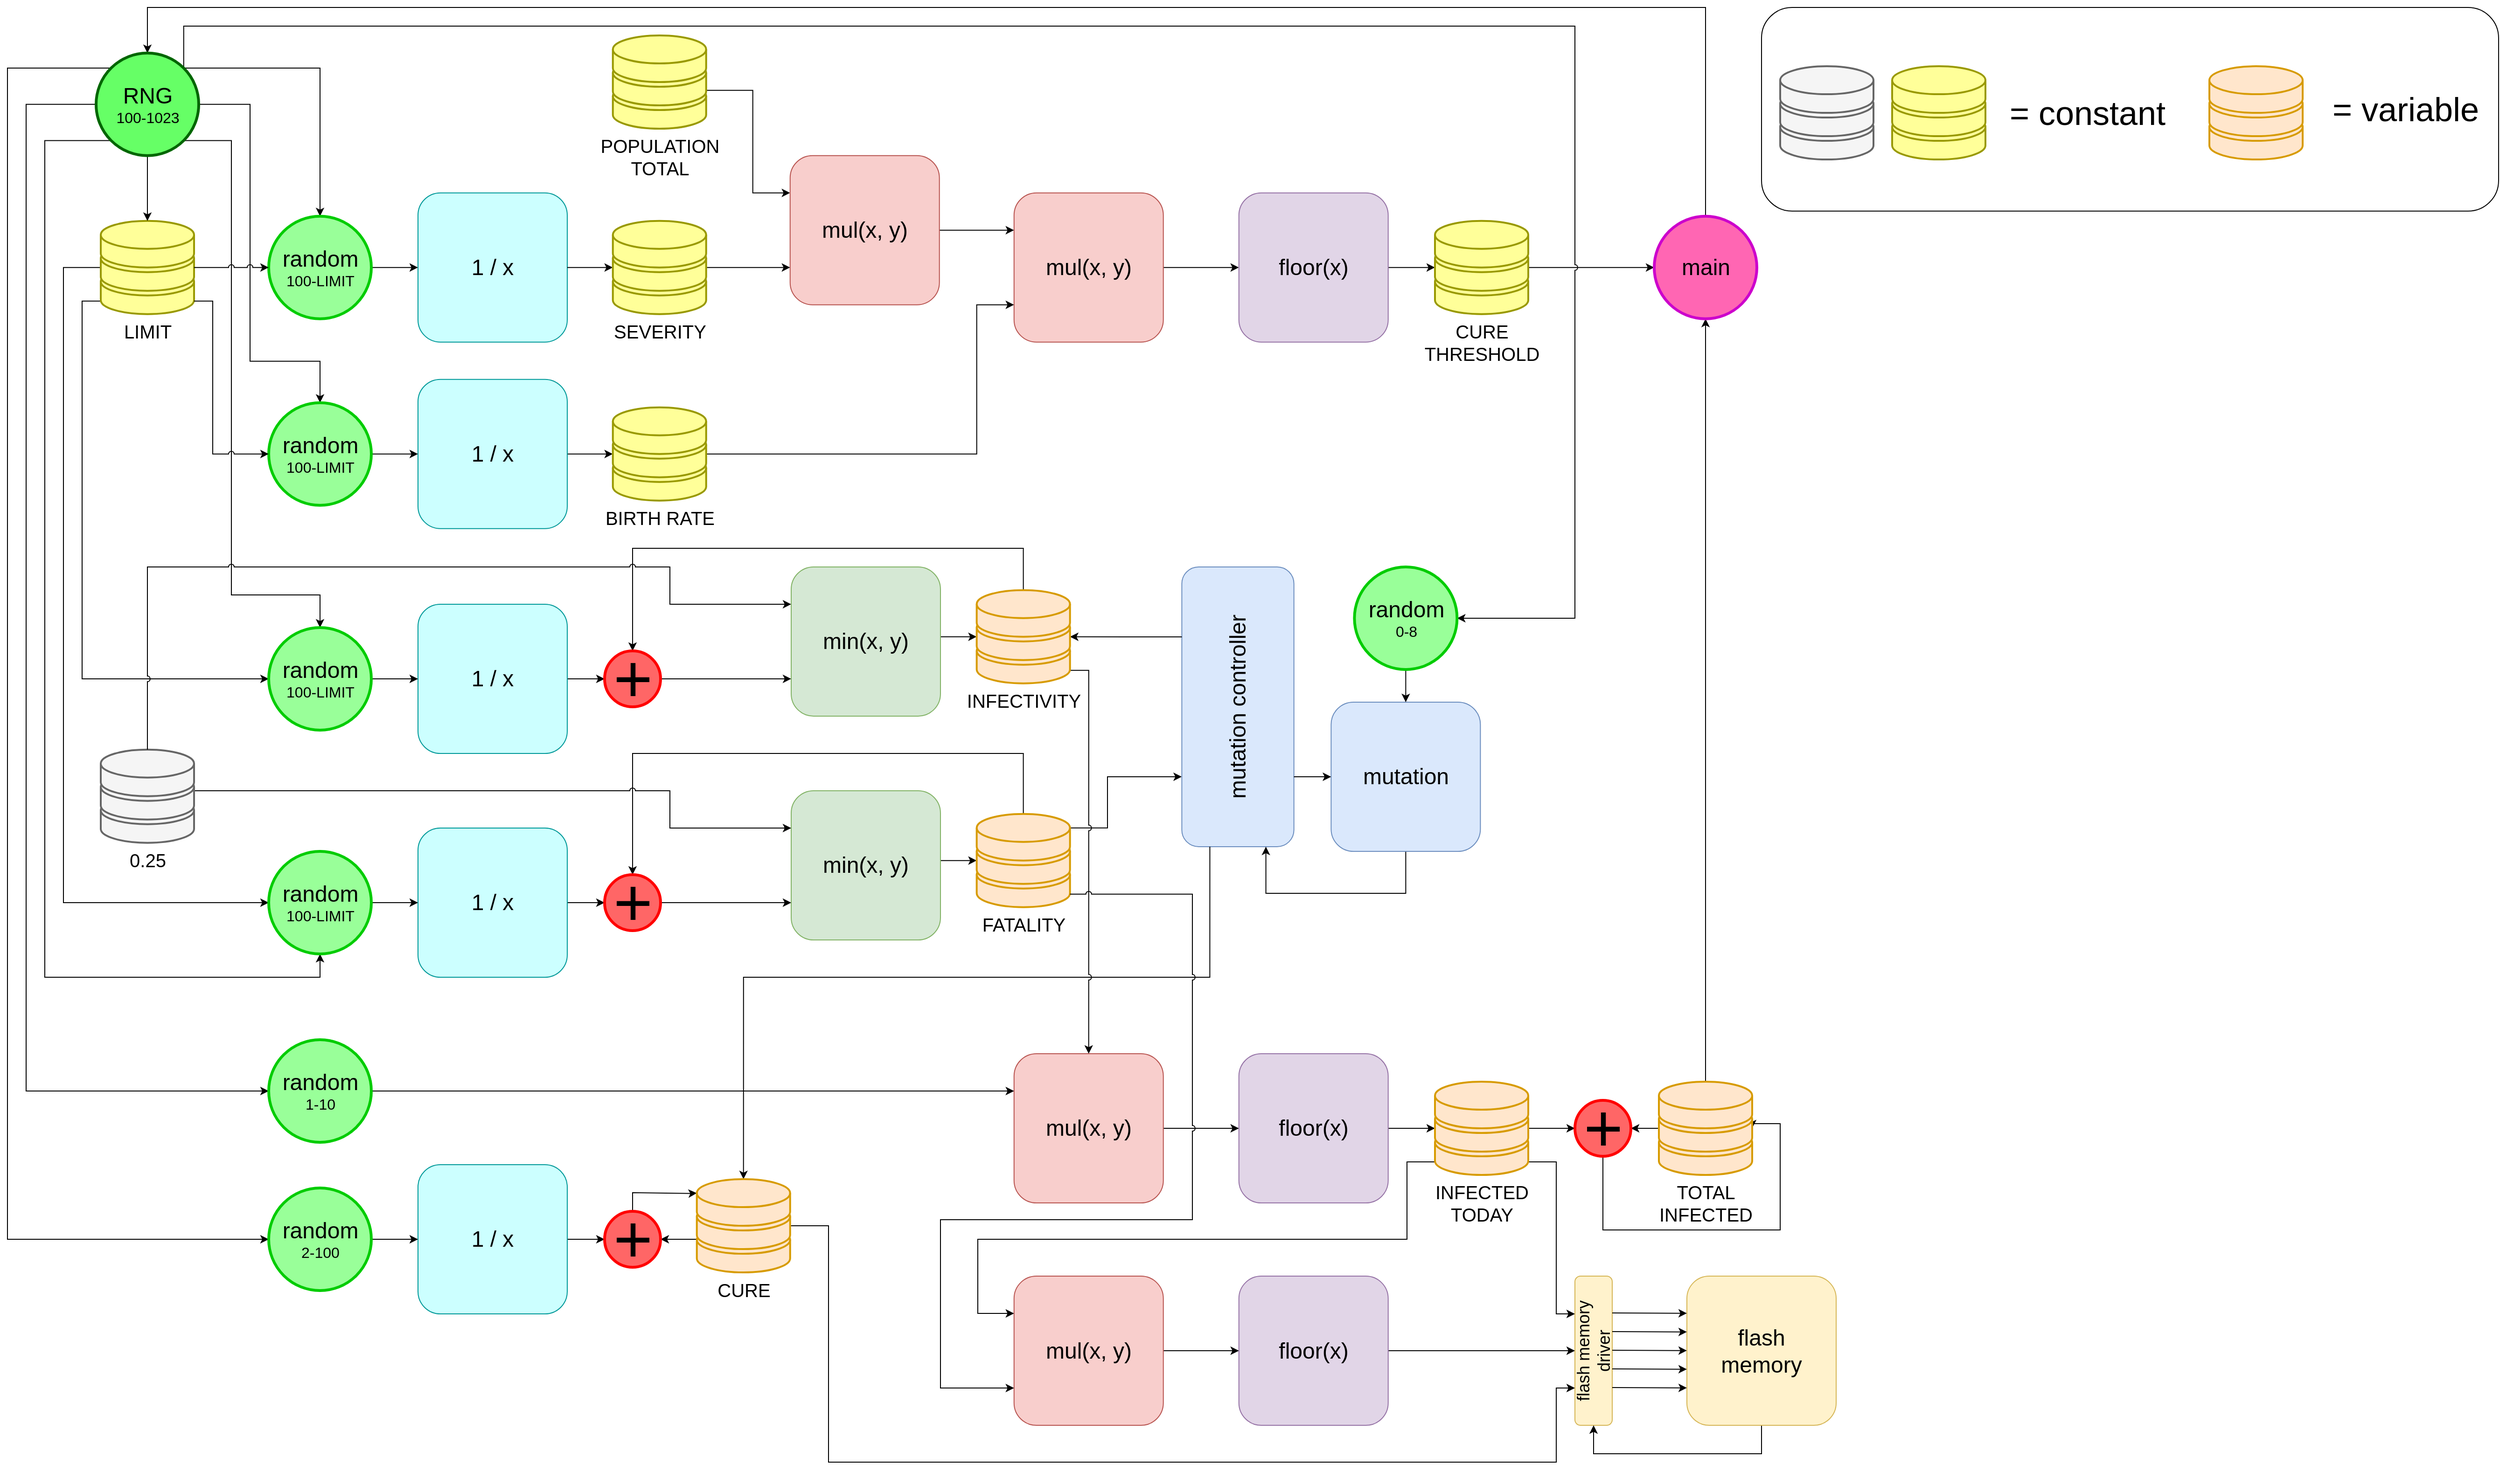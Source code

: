 <mxfile version="12.6.5" type="device"><diagram name="Page-1" id="e56a1550-8fbb-45ad-956c-1786394a9013"><mxGraphModel dx="4063" dy="2700" grid="1" gridSize="10" guides="1" tooltips="1" connect="1" arrows="1" fold="1" page="1" pageScale="1" pageWidth="1100" pageHeight="850" background="#ffffff" math="0" shadow="0"><root><mxCell id="0"/><mxCell id="1" parent="0"/><mxCell id="3B4osz8SdGGkY7nTmHvU-7" value="" style="rounded=1;whiteSpace=wrap;html=1;" parent="1" vertex="1"><mxGeometry x="1920" y="40.0" width="790" height="218.36" as="geometry"/></mxCell><mxCell id="XnqQiqlEkoQonZ91fanc-149" style="edgeStyle=orthogonalEdgeStyle;rounded=0;jumpStyle=arc;orthogonalLoop=1;jettySize=auto;html=1;exitX=1;exitY=0.15;exitDx=0;exitDy=0;entryX=0;entryY=0.75;entryDx=0;entryDy=0;exitPerimeter=0;" parent="1" source="Aix3yjKiYtMsXv9S9Mhn-30" target="XnqQiqlEkoQonZ91fanc-95" edge="1"><mxGeometry relative="1" as="geometry"><mxPoint x="1188.83" y="954.96" as="sourcePoint"/><Array as="points"><mxPoint x="1219" y="920"/><mxPoint x="1219" y="865"/></Array></mxGeometry></mxCell><mxCell id="XnqQiqlEkoQonZ91fanc-129" value="&lt;font style=&quot;font-size: 18px&quot;&gt;flash memory driver&lt;/font&gt;" style="rounded=1;whiteSpace=wrap;html=1;strokeColor=#d6b656;horizontal=0;fillColor=#fff2cc;" parent="1" vertex="1"><mxGeometry x="1720" y="1400.53" width="40" height="160" as="geometry"/></mxCell><mxCell id="XnqQiqlEkoQonZ91fanc-95" value="&lt;font style=&quot;font-size: 24px&quot;&gt;mutation controller&lt;/font&gt;" style="rounded=1;whiteSpace=wrap;html=1;strokeColor=#6c8ebf;horizontal=0;fillColor=#dae8fc;" parent="1" vertex="1"><mxGeometry x="1298.69" y="639.96" width="120.14" height="300" as="geometry"/></mxCell><mxCell id="Rb0bzob2_ngG_hteBXKm-30" style="edgeStyle=orthogonalEdgeStyle;rounded=0;orthogonalLoop=1;jettySize=auto;html=1;exitX=1;exitY=0.5;exitDx=0;exitDy=0;entryX=0;entryY=0.5;entryDx=0;entryDy=0;" parent="1" source="N9gOWPG3bcZSmTcx3eN3-1" target="XnqQiqlEkoQonZ91fanc-129" edge="1"><mxGeometry relative="1" as="geometry"><mxPoint x="1995" y="1476.53" as="targetPoint"/></mxGeometry></mxCell><mxCell id="N9gOWPG3bcZSmTcx3eN3-1" value="&lt;font style=&quot;font-size: 24px&quot;&gt;floor(x)&lt;/font&gt;" style="rounded=1;whiteSpace=wrap;html=1;fillColor=#e1d5e7;strokeColor=#9673a6;" parent="1" vertex="1"><mxGeometry x="1359.86" y="1400.53" width="160" height="160" as="geometry"/></mxCell><mxCell id="N9gOWPG3bcZSmTcx3eN3-3" value="&lt;font style=&quot;font-size: 24px&quot;&gt;1 / x&lt;/font&gt;" style="rounded=1;whiteSpace=wrap;html=1;fillColor=#CCFFFF;strokeColor=#009999;" parent="1" vertex="1"><mxGeometry x="480" y="238.86" width="160" height="160" as="geometry"/></mxCell><mxCell id="XnqQiqlEkoQonZ91fanc-93" style="edgeStyle=orthogonalEdgeStyle;rounded=0;jumpStyle=none;orthogonalLoop=1;jettySize=auto;html=1;exitX=1;exitY=0.5;exitDx=0;exitDy=0;entryX=0;entryY=0.5;entryDx=0;entryDy=0;entryPerimeter=0;" parent="1" source="N9gOWPG3bcZSmTcx3eN3-4" target="Aix3yjKiYtMsXv9S9Mhn-29" edge="1"><mxGeometry relative="1" as="geometry"><mxPoint x="1108.83" y="714.86" as="targetPoint"/><Array as="points"><mxPoint x="1039.83" y="715"/></Array></mxGeometry></mxCell><mxCell id="N9gOWPG3bcZSmTcx3eN3-4" value="&lt;font style=&quot;font-size: 24px&quot;&gt;min(x, y)&lt;/font&gt;" style="rounded=1;whiteSpace=wrap;html=1;fillColor=#d5e8d4;strokeColor=#82b366;" parent="1" vertex="1"><mxGeometry x="880.0" y="639.96" width="160" height="160" as="geometry"/></mxCell><mxCell id="Rb0bzob2_ngG_hteBXKm-36" style="edgeStyle=orthogonalEdgeStyle;rounded=0;orthogonalLoop=1;jettySize=auto;html=1;exitX=1;exitY=0.5;exitDx=0;exitDy=0;entryX=0;entryY=0.5;entryDx=0;entryDy=0;" parent="1" source="N9gOWPG3bcZSmTcx3eN3-5" target="XnqQiqlEkoQonZ91fanc-35" edge="1"><mxGeometry relative="1" as="geometry"><mxPoint x="1518.86" y="308.86" as="targetPoint"/></mxGeometry></mxCell><mxCell id="N9gOWPG3bcZSmTcx3eN3-5" value="&lt;font style=&quot;font-size: 24px&quot;&gt;mul(x, y)&lt;/font&gt;" style="rounded=1;whiteSpace=wrap;html=1;fillColor=#f8cecc;strokeColor=#b85450;" parent="1" vertex="1"><mxGeometry x="1118.86" y="238.86" width="160" height="160" as="geometry"/></mxCell><mxCell id="Rb0bzob2_ngG_hteBXKm-56" style="edgeStyle=orthogonalEdgeStyle;rounded=0;orthogonalLoop=1;jettySize=auto;html=1;exitX=0;exitY=0.25;exitDx=0;exitDy=0;entryX=1;entryY=0.5;entryDx=0;entryDy=0;entryPerimeter=0;" parent="1" source="XnqQiqlEkoQonZ91fanc-95" target="Aix3yjKiYtMsXv9S9Mhn-29" edge="1"><mxGeometry relative="1" as="geometry"><mxPoint x="1188.83" y="690.86" as="targetPoint"/></mxGeometry></mxCell><mxCell id="XnqQiqlEkoQonZ91fanc-90" style="edgeStyle=orthogonalEdgeStyle;rounded=0;jumpStyle=none;orthogonalLoop=1;jettySize=auto;html=1;exitX=0.25;exitY=1;exitDx=0;exitDy=0;entryX=0.5;entryY=0;entryDx=0;entryDy=0;entryPerimeter=0;" parent="1" source="XnqQiqlEkoQonZ91fanc-95" target="Aix3yjKiYtMsXv9S9Mhn-44" edge="1"><mxGeometry relative="1" as="geometry"><Array as="points"><mxPoint x="1329" y="1080"/><mxPoint x="829" y="1080"/></Array><mxPoint x="1773" y="1585.53" as="targetPoint"/></mxGeometry></mxCell><mxCell id="XnqQiqlEkoQonZ91fanc-148" style="edgeStyle=orthogonalEdgeStyle;rounded=0;jumpStyle=arc;orthogonalLoop=1;jettySize=auto;html=1;exitX=0.5;exitY=1;exitDx=0;exitDy=0;entryX=0.75;entryY=1;entryDx=0;entryDy=0;" parent="1" source="N9gOWPG3bcZSmTcx3eN3-6" target="XnqQiqlEkoQonZ91fanc-95" edge="1"><mxGeometry relative="1" as="geometry"><Array as="points"><mxPoint x="1539" y="990"/><mxPoint x="1389" y="990"/></Array></mxGeometry></mxCell><mxCell id="N9gOWPG3bcZSmTcx3eN3-6" value="&lt;font style=&quot;font-size: 24px&quot;&gt;mutation&lt;/font&gt;" style="rounded=1;whiteSpace=wrap;html=1;fillColor=#dae8fc;strokeColor=#6c8ebf;" parent="1" vertex="1"><mxGeometry x="1458.69" y="785.0" width="160" height="160" as="geometry"/></mxCell><mxCell id="Rb0bzob2_ngG_hteBXKm-71" style="edgeStyle=orthogonalEdgeStyle;rounded=0;orthogonalLoop=1;jettySize=auto;html=1;exitX=0.5;exitY=1;exitDx=0;exitDy=0;entryX=0.5;entryY=1;entryDx=0;entryDy=0;" parent="1" source="N9gOWPG3bcZSmTcx3eN3-7" target="XnqQiqlEkoQonZ91fanc-129" edge="1"><mxGeometry relative="1" as="geometry"><mxPoint x="2280" y="1476.53" as="targetPoint"/><Array as="points"><mxPoint x="1920" y="1591"/><mxPoint x="1740" y="1591"/></Array></mxGeometry></mxCell><mxCell id="N9gOWPG3bcZSmTcx3eN3-7" value="&lt;font&gt;&lt;font style=&quot;font-size: 24px&quot;&gt;flash&lt;br&gt;memory&lt;/font&gt;&lt;br&gt;&lt;/font&gt;" style="rounded=1;whiteSpace=wrap;html=1;fillColor=#fff2cc;strokeColor=#d6b656;" parent="1" vertex="1"><mxGeometry x="1840" y="1400.53" width="160" height="160" as="geometry"/></mxCell><mxCell id="Rb0bzob2_ngG_hteBXKm-58" value="" style="endArrow=classic;html=1;" parent="1" edge="1"><mxGeometry width="50" height="50" relative="1" as="geometry"><mxPoint x="1760" y="1440.03" as="sourcePoint"/><mxPoint x="1840" y="1440.36" as="targetPoint"/></mxGeometry></mxCell><mxCell id="Rb0bzob2_ngG_hteBXKm-60" value="" style="endArrow=classic;html=1;" parent="1" edge="1"><mxGeometry width="50" height="50" relative="1" as="geometry"><mxPoint x="1760" y="1460.03" as="sourcePoint"/><mxPoint x="1840" y="1460.36" as="targetPoint"/></mxGeometry></mxCell><mxCell id="Rb0bzob2_ngG_hteBXKm-62" value="" style="endArrow=classic;html=1;" parent="1" edge="1"><mxGeometry width="50" height="50" relative="1" as="geometry"><mxPoint x="1760" y="1480.03" as="sourcePoint"/><mxPoint x="1840" y="1480.36" as="targetPoint"/></mxGeometry></mxCell><mxCell id="Rb0bzob2_ngG_hteBXKm-64" value="" style="endArrow=classic;html=1;" parent="1" edge="1"><mxGeometry width="50" height="50" relative="1" as="geometry"><mxPoint x="1760" y="1500.03" as="sourcePoint"/><mxPoint x="1840" y="1500.36" as="targetPoint"/></mxGeometry></mxCell><mxCell id="Rb0bzob2_ngG_hteBXKm-66" value="" style="endArrow=classic;html=1;" parent="1" edge="1"><mxGeometry width="50" height="50" relative="1" as="geometry"><mxPoint x="1760" y="1520.03" as="sourcePoint"/><mxPoint x="1840" y="1520.36" as="targetPoint"/></mxGeometry></mxCell><mxCell id="VFfc0bLq0n9c3t2Q1W8Z-209" style="edgeStyle=orthogonalEdgeStyle;rounded=0;orthogonalLoop=1;jettySize=auto;html=1;exitX=1;exitY=0.5;exitDx=0;exitDy=0;entryX=0;entryY=0.5;entryDx=0;entryDy=0;entryPerimeter=0;" parent="1" source="VFfc0bLq0n9c3t2Q1W8Z-210" target="Aix3yjKiYtMsXv9S9Mhn-38" edge="1"><mxGeometry relative="1" as="geometry"><mxPoint x="753.86" y="508.86" as="targetPoint"/></mxGeometry></mxCell><mxCell id="VFfc0bLq0n9c3t2Q1W8Z-210" value="&lt;font style=&quot;font-size: 24px&quot;&gt;1 / x&lt;/font&gt;" style="rounded=1;whiteSpace=wrap;html=1;fillColor=#CCFFFF;strokeColor=#009999;" parent="1" vertex="1"><mxGeometry x="480" y="438.86" width="160" height="160" as="geometry"/></mxCell><mxCell id="XnqQiqlEkoQonZ91fanc-61" style="edgeStyle=orthogonalEdgeStyle;rounded=0;jumpStyle=arc;orthogonalLoop=1;jettySize=auto;html=1;exitX=1;exitY=0.5;exitDx=0;exitDy=0;entryX=0;entryY=0.5;entryDx=0;entryDy=0;" parent="1" source="VFfc0bLq0n9c3t2Q1W8Z-215" target="7U4v6PDNknEUs69sQiAt-11" edge="1"><mxGeometry relative="1" as="geometry"/></mxCell><mxCell id="VFfc0bLq0n9c3t2Q1W8Z-215" value="&lt;font style=&quot;font-size: 24px&quot;&gt;1 / x&lt;/font&gt;" style="rounded=1;whiteSpace=wrap;html=1;fillColor=#CCFFFF;strokeColor=#009999;" parent="1" vertex="1"><mxGeometry x="480" y="680.0" width="160" height="160" as="geometry"/></mxCell><mxCell id="VFfc0bLq0n9c3t2Q1W8Z-224" style="edgeStyle=orthogonalEdgeStyle;rounded=0;orthogonalLoop=1;jettySize=auto;html=1;exitX=1;exitY=0.5;exitDx=0;exitDy=0;entryX=0;entryY=0.5;entryDx=0;entryDy=0;" parent="1" source="VFfc0bLq0n9c3t2Q1W8Z-225" target="7U4v6PDNknEUs69sQiAt-15" edge="1"><mxGeometry relative="1" as="geometry"><mxPoint x="670.0" y="1387.53" as="targetPoint"/></mxGeometry></mxCell><mxCell id="VFfc0bLq0n9c3t2Q1W8Z-225" value="&lt;font style=&quot;font-size: 24px&quot;&gt;1 / x&lt;/font&gt;" style="rounded=1;whiteSpace=wrap;html=1;fillColor=#CCFFFF;strokeColor=#009999;" parent="1" vertex="1"><mxGeometry x="480" y="1281" width="160" height="160" as="geometry"/></mxCell><mxCell id="XnqQiqlEkoQonZ91fanc-12" style="edgeStyle=orthogonalEdgeStyle;rounded=0;orthogonalLoop=1;jettySize=auto;html=1;entryX=0;entryY=0.5;entryDx=0;entryDy=0;exitX=1;exitY=0.5;exitDx=0;exitDy=0;" parent="1" source="Aix3yjKiYtMsXv9S9Mhn-25" target="VFfc0bLq0n9c3t2Q1W8Z-210" edge="1"><mxGeometry relative="1" as="geometry"><mxPoint x="408.86" y="508.86" as="targetPoint"/><mxPoint x="333.86" y="508.86" as="sourcePoint"/><Array as="points"/></mxGeometry></mxCell><mxCell id="XnqQiqlEkoQonZ91fanc-32" style="edgeStyle=orthogonalEdgeStyle;rounded=0;orthogonalLoop=1;jettySize=auto;html=1;exitX=1;exitY=0.5;exitDx=0;exitDy=0;entryX=0;entryY=0.25;entryDx=0;entryDy=0;exitPerimeter=0;" parent="1" source="Aix3yjKiYtMsXv9S9Mhn-40" target="XnqQiqlEkoQonZ91fanc-26" edge="1"><mxGeometry relative="1" as="geometry"><Array as="points"><mxPoint x="838.86" y="128.86"/><mxPoint x="838.86" y="238.86"/></Array><mxPoint x="778.86" y="128.86" as="sourcePoint"/></mxGeometry></mxCell><mxCell id="XnqQiqlEkoQonZ91fanc-33" style="edgeStyle=orthogonalEdgeStyle;rounded=0;orthogonalLoop=1;jettySize=auto;html=1;exitX=1;exitY=0.5;exitDx=0;exitDy=0;entryX=0;entryY=0.25;entryDx=0;entryDy=0;" parent="1" source="XnqQiqlEkoQonZ91fanc-26" target="N9gOWPG3bcZSmTcx3eN3-5" edge="1"><mxGeometry relative="1" as="geometry"/></mxCell><mxCell id="XnqQiqlEkoQonZ91fanc-26" value="&lt;font style=&quot;font-size: 24px&quot;&gt;mul(x, y)&lt;/font&gt;" style="rounded=1;whiteSpace=wrap;html=1;fillColor=#f8cecc;strokeColor=#b85450;" parent="1" vertex="1"><mxGeometry x="878.86" y="198.86" width="160" height="160" as="geometry"/></mxCell><mxCell id="XnqQiqlEkoQonZ91fanc-29" value="" style="endArrow=classic;html=1;entryX=0;entryY=0.5;entryDx=0;entryDy=0;exitX=1;exitY=0.5;exitDx=0;exitDy=0;entryPerimeter=0;" parent="1" source="N9gOWPG3bcZSmTcx3eN3-3" target="Aix3yjKiYtMsXv9S9Mhn-36" edge="1"><mxGeometry width="50" height="50" relative="1" as="geometry"><mxPoint x="883.86" y="308.86" as="sourcePoint"/><mxPoint x="1003.86" y="308.86" as="targetPoint"/></mxGeometry></mxCell><mxCell id="XnqQiqlEkoQonZ91fanc-34" style="edgeStyle=orthogonalEdgeStyle;rounded=0;orthogonalLoop=1;jettySize=auto;html=1;exitX=1;exitY=0.5;exitDx=0;exitDy=0;entryX=0;entryY=0.5;entryDx=0;entryDy=0;entryPerimeter=0;" parent="1" source="XnqQiqlEkoQonZ91fanc-35" target="Aix3yjKiYtMsXv9S9Mhn-41" edge="1"><mxGeometry relative="1" as="geometry"><mxPoint x="1618.86" y="308.86" as="targetPoint"/></mxGeometry></mxCell><mxCell id="XnqQiqlEkoQonZ91fanc-35" value="&lt;font style=&quot;font-size: 24px&quot;&gt;floor(x)&lt;/font&gt;" style="rounded=1;whiteSpace=wrap;html=1;fillColor=#e1d5e7;strokeColor=#9673a6;" parent="1" vertex="1"><mxGeometry x="1359.86" y="238.86" width="160" height="160" as="geometry"/></mxCell><mxCell id="XnqQiqlEkoQonZ91fanc-63" style="edgeStyle=orthogonalEdgeStyle;rounded=0;jumpStyle=arc;orthogonalLoop=1;jettySize=auto;html=1;exitX=1;exitY=0.5;exitDx=0;exitDy=0;entryX=0;entryY=0.75;entryDx=0;entryDy=0;" parent="1" source="7U4v6PDNknEUs69sQiAt-11" target="N9gOWPG3bcZSmTcx3eN3-4" edge="1"><mxGeometry relative="1" as="geometry"/></mxCell><mxCell id="XnqQiqlEkoQonZ91fanc-64" style="edgeStyle=orthogonalEdgeStyle;rounded=0;orthogonalLoop=1;jettySize=auto;html=1;exitX=0.5;exitY=0;exitDx=0;exitDy=0;entryX=0.5;entryY=0;entryDx=0;entryDy=0;exitPerimeter=0;" parent="1" source="Aix3yjKiYtMsXv9S9Mhn-30" target="7U4v6PDNknEUs69sQiAt-14" edge="1"><mxGeometry relative="1" as="geometry"><mxPoint x="760.03" y="977.74" as="targetPoint"/><Array as="points"><mxPoint x="1129" y="840"/><mxPoint x="710" y="840"/></Array><mxPoint x="1090" y="894.96" as="sourcePoint"/></mxGeometry></mxCell><mxCell id="XnqQiqlEkoQonZ91fanc-89" style="edgeStyle=orthogonalEdgeStyle;rounded=0;jumpStyle=none;orthogonalLoop=1;jettySize=auto;html=1;exitX=1;exitY=0.5;exitDx=0;exitDy=0;entryX=0;entryY=0.5;entryDx=0;entryDy=0;entryPerimeter=0;" parent="1" source="XnqQiqlEkoQonZ91fanc-65" target="Aix3yjKiYtMsXv9S9Mhn-30" edge="1"><mxGeometry relative="1" as="geometry"><mxPoint x="1108.83" y="954.96" as="targetPoint"/><Array as="points"><mxPoint x="1039.83" y="955"/></Array></mxGeometry></mxCell><mxCell id="XnqQiqlEkoQonZ91fanc-65" value="&lt;font style=&quot;font-size: 24px&quot;&gt;min(x, y)&lt;/font&gt;" style="rounded=1;whiteSpace=wrap;html=1;fillColor=#d5e8d4;strokeColor=#82b366;" parent="1" vertex="1"><mxGeometry x="880.0" y="880" width="160" height="160" as="geometry"/></mxCell><mxCell id="XnqQiqlEkoQonZ91fanc-67" style="edgeStyle=orthogonalEdgeStyle;rounded=0;jumpStyle=arc;orthogonalLoop=1;jettySize=auto;html=1;exitX=1;exitY=0.5;exitDx=0;exitDy=0;entryX=0;entryY=0.5;entryDx=0;entryDy=0;" parent="1" source="XnqQiqlEkoQonZ91fanc-68" target="7U4v6PDNknEUs69sQiAt-14" edge="1"><mxGeometry relative="1" as="geometry"/></mxCell><mxCell id="XnqQiqlEkoQonZ91fanc-68" value="&lt;font style=&quot;font-size: 24px&quot;&gt;1 / x&lt;/font&gt;" style="rounded=1;whiteSpace=wrap;html=1;fillColor=#CCFFFF;strokeColor=#009999;" parent="1" vertex="1"><mxGeometry x="480" y="920" width="160" height="160" as="geometry"/></mxCell><mxCell id="XnqQiqlEkoQonZ91fanc-75" style="edgeStyle=orthogonalEdgeStyle;rounded=0;jumpStyle=arc;orthogonalLoop=1;jettySize=auto;html=1;exitX=1;exitY=0.5;exitDx=0;exitDy=0;entryX=0;entryY=0.75;entryDx=0;entryDy=0;" parent="1" source="7U4v6PDNknEUs69sQiAt-14" target="XnqQiqlEkoQonZ91fanc-65" edge="1"><mxGeometry relative="1" as="geometry"/></mxCell><mxCell id="XnqQiqlEkoQonZ91fanc-86" style="edgeStyle=orthogonalEdgeStyle;rounded=0;jumpStyle=arc;orthogonalLoop=1;jettySize=auto;html=1;entryX=1;entryY=0.5;entryDx=0;entryDy=0;" parent="1" source="Aix3yjKiYtMsXv9S9Mhn-44" target="7U4v6PDNknEUs69sQiAt-15" edge="1"><mxGeometry relative="1" as="geometry"><mxPoint x="1013" y="1423.7" as="sourcePoint"/><Array as="points"><mxPoint x="770" y="1361"/><mxPoint x="770" y="1361"/></Array></mxGeometry></mxCell><mxCell id="XnqQiqlEkoQonZ91fanc-144" style="edgeStyle=orthogonalEdgeStyle;rounded=0;jumpStyle=arc;orthogonalLoop=1;jettySize=auto;html=1;exitX=1;exitY=0.5;exitDx=0;exitDy=0;entryX=0;entryY=0.75;entryDx=0;entryDy=0;exitPerimeter=0;" parent="1" source="Aix3yjKiYtMsXv9S9Mhn-44" target="XnqQiqlEkoQonZ91fanc-129" edge="1"><mxGeometry relative="1" as="geometry"><Array as="points"><mxPoint x="920" y="1346"/><mxPoint x="920" y="1600"/><mxPoint x="1700" y="1600"/><mxPoint x="1700" y="1520"/></Array><mxPoint x="1813" y="1686.53" as="sourcePoint"/></mxGeometry></mxCell><mxCell id="XnqQiqlEkoQonZ91fanc-87" style="edgeStyle=orthogonalEdgeStyle;rounded=0;jumpStyle=arc;orthogonalLoop=1;jettySize=auto;html=1;exitX=0.5;exitY=0;exitDx=0;exitDy=0;entryX=0;entryY=0.15;entryDx=0;entryDy=0;entryPerimeter=0;" parent="1" source="7U4v6PDNknEUs69sQiAt-15" target="Aix3yjKiYtMsXv9S9Mhn-44" edge="1"><mxGeometry relative="1" as="geometry"><mxPoint x="1053" y="1387.7" as="targetPoint"/><Array as="points"><mxPoint x="710" y="1311"/><mxPoint x="750" y="1311"/><mxPoint x="750" y="1312"/><mxPoint x="770" y="1312"/></Array></mxGeometry></mxCell><mxCell id="XnqQiqlEkoQonZ91fanc-94" style="edgeStyle=orthogonalEdgeStyle;rounded=0;jumpStyle=none;orthogonalLoop=1;jettySize=auto;html=1;exitX=0.5;exitY=0;exitDx=0;exitDy=0;entryX=0.5;entryY=0;entryDx=0;entryDy=0;exitPerimeter=0;" parent="1" source="Aix3yjKiYtMsXv9S9Mhn-29" target="7U4v6PDNknEUs69sQiAt-11" edge="1"><mxGeometry relative="1" as="geometry"><Array as="points"><mxPoint x="1129" y="620"/><mxPoint x="710" y="620"/></Array><mxPoint x="1090" y="654.86" as="sourcePoint"/></mxGeometry></mxCell><mxCell id="XnqQiqlEkoQonZ91fanc-119" style="edgeStyle=orthogonalEdgeStyle;rounded=0;jumpStyle=arc;orthogonalLoop=1;jettySize=auto;html=1;exitX=1;exitY=0.86;exitDx=0;exitDy=0;entryX=0.5;entryY=0;entryDx=0;entryDy=0;exitPerimeter=0;" parent="1" source="Aix3yjKiYtMsXv9S9Mhn-29" target="XnqQiqlEkoQonZ91fanc-124" edge="1"><mxGeometry relative="1" as="geometry"><mxPoint x="1130" y="738.86" as="sourcePoint"/><Array as="points"><mxPoint x="1199" y="751"/></Array></mxGeometry></mxCell><mxCell id="XnqQiqlEkoQonZ91fanc-96" style="edgeStyle=orthogonalEdgeStyle;rounded=0;jumpStyle=none;orthogonalLoop=1;jettySize=auto;html=1;exitX=1;exitY=0.75;exitDx=0;exitDy=0;entryX=0;entryY=0.5;entryDx=0;entryDy=0;" parent="1" source="XnqQiqlEkoQonZ91fanc-95" target="N9gOWPG3bcZSmTcx3eN3-6" edge="1"><mxGeometry relative="1" as="geometry"/></mxCell><mxCell id="XnqQiqlEkoQonZ91fanc-118" style="edgeStyle=orthogonalEdgeStyle;rounded=0;jumpStyle=none;orthogonalLoop=1;jettySize=auto;html=1;exitX=1;exitY=0.5;exitDx=0;exitDy=0;entryX=0;entryY=0.5;entryDx=0;entryDy=0;" parent="1" source="XnqQiqlEkoQonZ91fanc-99" target="N9gOWPG3bcZSmTcx3eN3-1" edge="1"><mxGeometry relative="1" as="geometry"/></mxCell><mxCell id="XnqQiqlEkoQonZ91fanc-99" value="&lt;font style=&quot;font-size: 24px&quot;&gt;mul(x, y)&lt;/font&gt;" style="rounded=1;whiteSpace=wrap;html=1;fillColor=#f8cecc;strokeColor=#b85450;" parent="1" vertex="1"><mxGeometry x="1118.86" y="1400.53" width="160" height="160" as="geometry"/></mxCell><mxCell id="XnqQiqlEkoQonZ91fanc-130" style="edgeStyle=orthogonalEdgeStyle;rounded=0;jumpStyle=arc;orthogonalLoop=1;jettySize=auto;html=1;exitX=1;exitY=0.5;exitDx=0;exitDy=0;entryX=0;entryY=0.5;entryDx=0;entryDy=0;entryPerimeter=0;" parent="1" source="XnqQiqlEkoQonZ91fanc-121" target="Aix3yjKiYtMsXv9S9Mhn-42" edge="1"><mxGeometry relative="1" as="geometry"/></mxCell><mxCell id="XnqQiqlEkoQonZ91fanc-121" value="&lt;font style=&quot;font-size: 24px&quot;&gt;floor(x)&lt;/font&gt;" style="rounded=1;whiteSpace=wrap;html=1;fillColor=#e1d5e7;strokeColor=#9673a6;" parent="1" vertex="1"><mxGeometry x="1359.86" y="1162" width="160" height="160" as="geometry"/></mxCell><mxCell id="XnqQiqlEkoQonZ91fanc-123" style="edgeStyle=orthogonalEdgeStyle;rounded=0;jumpStyle=none;orthogonalLoop=1;jettySize=auto;html=1;exitX=1;exitY=0.5;exitDx=0;exitDy=0;entryX=0;entryY=0.5;entryDx=0;entryDy=0;" parent="1" source="XnqQiqlEkoQonZ91fanc-124" target="XnqQiqlEkoQonZ91fanc-121" edge="1"><mxGeometry relative="1" as="geometry"/></mxCell><mxCell id="XnqQiqlEkoQonZ91fanc-124" value="&lt;font style=&quot;font-size: 24px&quot;&gt;mul(x, y)&lt;/font&gt;" style="rounded=1;whiteSpace=wrap;html=1;fillColor=#f8cecc;strokeColor=#b85450;" parent="1" vertex="1"><mxGeometry x="1118.86" y="1162.0" width="160" height="160" as="geometry"/></mxCell><mxCell id="XnqQiqlEkoQonZ91fanc-125" value="" style="endArrow=classic;html=1;entryX=0;entryY=0.25;entryDx=0;entryDy=0;exitX=1;exitY=0.5;exitDx=0;exitDy=0;" parent="1" source="Aix3yjKiYtMsXv9S9Mhn-45" target="XnqQiqlEkoQonZ91fanc-124" edge="1"><mxGeometry width="50" height="50" relative="1" as="geometry"><mxPoint x="1250" y="1196.53" as="sourcePoint"/><mxPoint x="1460" y="1195.35" as="targetPoint"/></mxGeometry></mxCell><mxCell id="XnqQiqlEkoQonZ91fanc-132" style="edgeStyle=orthogonalEdgeStyle;rounded=0;jumpStyle=arc;orthogonalLoop=1;jettySize=auto;html=1;exitX=0;exitY=0.86;exitDx=0;exitDy=0;entryX=0;entryY=0.25;entryDx=0;entryDy=0;exitPerimeter=0;" parent="1" source="Aix3yjKiYtMsXv9S9Mhn-42" target="XnqQiqlEkoQonZ91fanc-99" edge="1"><mxGeometry relative="1" as="geometry"><Array as="points"><mxPoint x="1540" y="1278"/><mxPoint x="1540" y="1361"/><mxPoint x="1080" y="1361"/><mxPoint x="1080" y="1440"/></Array></mxGeometry></mxCell><mxCell id="XnqQiqlEkoQonZ91fanc-133" style="edgeStyle=orthogonalEdgeStyle;rounded=0;jumpStyle=arc;orthogonalLoop=1;jettySize=auto;html=1;exitX=1;exitY=0.86;exitDx=0;exitDy=0;entryX=0;entryY=0.25;entryDx=0;entryDy=0;exitPerimeter=0;" parent="1" source="Aix3yjKiYtMsXv9S9Mhn-42" target="XnqQiqlEkoQonZ91fanc-129" edge="1"><mxGeometry relative="1" as="geometry"><Array as="points"><mxPoint x="1700" y="1278"/><mxPoint x="1700" y="1441"/><mxPoint x="1720" y="1441"/></Array></mxGeometry></mxCell><mxCell id="XnqQiqlEkoQonZ91fanc-139" style="edgeStyle=orthogonalEdgeStyle;rounded=0;jumpStyle=arc;orthogonalLoop=1;jettySize=auto;html=1;exitX=1;exitY=0.5;exitDx=0;exitDy=0;entryX=0;entryY=0.5;entryDx=0;entryDy=0;exitPerimeter=0;" parent="1" source="Aix3yjKiYtMsXv9S9Mhn-42" target="7U4v6PDNknEUs69sQiAt-17" edge="1"><mxGeometry relative="1" as="geometry"/></mxCell><mxCell id="XnqQiqlEkoQonZ91fanc-142" style="edgeStyle=orthogonalEdgeStyle;rounded=0;jumpStyle=arc;orthogonalLoop=1;jettySize=auto;html=1;exitX=0;exitY=0.5;exitDx=0;exitDy=0;entryX=1;entryY=0.5;entryDx=0;entryDy=0;exitPerimeter=0;" parent="1" source="Aix3yjKiYtMsXv9S9Mhn-43" target="7U4v6PDNknEUs69sQiAt-17" edge="1"><mxGeometry relative="1" as="geometry"><mxPoint x="1970" y="1237.03" as="sourcePoint"/></mxGeometry></mxCell><mxCell id="XnqQiqlEkoQonZ91fanc-147" style="edgeStyle=orthogonalEdgeStyle;rounded=0;jumpStyle=arc;orthogonalLoop=1;jettySize=auto;html=1;exitX=0.5;exitY=0;exitDx=0;exitDy=0;entryX=0.5;entryY=1;entryDx=0;entryDy=0;exitPerimeter=0;" parent="1" source="Aix3yjKiYtMsXv9S9Mhn-43" target="7U4v6PDNknEUs69sQiAt-10" edge="1"><mxGeometry relative="1" as="geometry"><mxPoint x="2260" y="1136.03" as="sourcePoint"/></mxGeometry></mxCell><mxCell id="XnqQiqlEkoQonZ91fanc-151" value="" style="edgeStyle=orthogonalEdgeStyle;rounded=0;jumpStyle=arc;orthogonalLoop=1;jettySize=auto;html=1;entryX=0.5;entryY=0;entryDx=0;entryDy=0;exitX=0.5;exitY=1;exitDx=0;exitDy=0;" parent="1" source="Aix3yjKiYtMsXv9S9Mhn-46" target="N9gOWPG3bcZSmTcx3eN3-6" edge="1"><mxGeometry relative="1" as="geometry"><mxPoint x="1349.33" y="861.63" as="targetPoint"/><mxPoint x="1438.83" y="843.666" as="sourcePoint"/></mxGeometry></mxCell><mxCell id="XnqQiqlEkoQonZ91fanc-146" style="edgeStyle=orthogonalEdgeStyle;rounded=0;jumpStyle=arc;orthogonalLoop=1;jettySize=auto;html=1;exitX=0.5;exitY=1;exitDx=0;exitDy=0;entryX=1;entryY=0.5;entryDx=0;entryDy=0;entryPerimeter=0;" parent="1" source="7U4v6PDNknEUs69sQiAt-17" target="Aix3yjKiYtMsXv9S9Mhn-43" edge="1"><mxGeometry relative="1" as="geometry"><Array as="points"><mxPoint x="1750" y="1351"/><mxPoint x="1940" y="1351"/><mxPoint x="1940" y="1237"/><mxPoint x="1910" y="1237"/></Array><mxPoint x="2010" y="1297.03" as="targetPoint"/></mxGeometry></mxCell><mxCell id="7U4v6PDNknEUs69sQiAt-9" style="edgeStyle=orthogonalEdgeStyle;rounded=0;jumpStyle=arc;orthogonalLoop=1;jettySize=auto;html=1;exitX=0.5;exitY=0;exitDx=0;exitDy=0;entryX=0.5;entryY=0;entryDx=0;entryDy=0;" parent="1" source="7U4v6PDNknEUs69sQiAt-10" target="Aix3yjKiYtMsXv9S9Mhn-13" edge="1"><mxGeometry relative="1" as="geometry"><Array as="points"><mxPoint x="1860" y="40"/><mxPoint x="190" y="40"/></Array></mxGeometry></mxCell><mxCell id="XnqQiqlEkoQonZ91fanc-159" style="edgeStyle=orthogonalEdgeStyle;rounded=0;jumpStyle=arc;orthogonalLoop=1;jettySize=auto;html=1;exitX=1;exitY=0.5;exitDx=0;exitDy=0;entryX=0;entryY=0.5;entryDx=0;entryDy=0;exitPerimeter=0;" parent="1" source="Aix3yjKiYtMsXv9S9Mhn-41" target="7U4v6PDNknEUs69sQiAt-10" edge="1"><mxGeometry relative="1" as="geometry"><mxPoint x="2090" y="308.86" as="sourcePoint"/></mxGeometry></mxCell><mxCell id="Aix3yjKiYtMsXv9S9Mhn-53" style="edgeStyle=orthogonalEdgeStyle;rounded=0;jumpStyle=arc;orthogonalLoop=1;jettySize=auto;html=1;exitX=0;exitY=0.86;exitDx=0;exitDy=0;exitPerimeter=0;entryX=0;entryY=0.5;entryDx=0;entryDy=0;" parent="1" source="Aix3yjKiYtMsXv9S9Mhn-8" target="Aix3yjKiYtMsXv9S9Mhn-32" edge="1"><mxGeometry relative="1" as="geometry"><Array as="points"><mxPoint x="120" y="355"/><mxPoint x="120" y="760"/></Array></mxGeometry></mxCell><mxCell id="Aix3yjKiYtMsXv9S9Mhn-54" style="edgeStyle=orthogonalEdgeStyle;rounded=0;jumpStyle=arc;orthogonalLoop=1;jettySize=auto;html=1;exitX=0;exitY=0.5;exitDx=0;exitDy=0;exitPerimeter=0;entryX=0;entryY=0.5;entryDx=0;entryDy=0;" parent="1" source="Aix3yjKiYtMsXv9S9Mhn-8" target="Aix3yjKiYtMsXv9S9Mhn-33" edge="1"><mxGeometry relative="1" as="geometry"><Array as="points"><mxPoint x="100" y="319"/><mxPoint x="100" y="1000"/></Array></mxGeometry></mxCell><mxCell id="Aix3yjKiYtMsXv9S9Mhn-8" value="&lt;font color=&quot;#000000&quot; style=&quot;font-size: 20px&quot;&gt;LIMIT&lt;/font&gt;" style="verticalAlign=top;verticalLabelPosition=bottom;labelPosition=center;align=center;html=1;outlineConnect=0;fillColor=#FFFF99;strokeColor=#999900;gradientDirection=north;strokeWidth=2;shape=mxgraph.networks.storage;shadow=0;" parent="1" vertex="1"><mxGeometry x="140" y="268.86" width="100" height="100" as="geometry"/></mxCell><mxCell id="Aix3yjKiYtMsXv9S9Mhn-19" style="edgeStyle=orthogonalEdgeStyle;rounded=0;jumpStyle=arc;orthogonalLoop=1;jettySize=auto;html=1;exitX=0.5;exitY=1;exitDx=0;exitDy=0;entryX=0.5;entryY=0;entryDx=0;entryDy=0;entryPerimeter=0;" parent="1" source="Aix3yjKiYtMsXv9S9Mhn-13" target="Aix3yjKiYtMsXv9S9Mhn-8" edge="1"><mxGeometry relative="1" as="geometry"><mxPoint x="110" y="413.86" as="targetPoint"/></mxGeometry></mxCell><mxCell id="7U4v6PDNknEUs69sQiAt-1" style="edgeStyle=orthogonalEdgeStyle;rounded=0;orthogonalLoop=1;jettySize=auto;html=1;exitX=1;exitY=0;exitDx=0;exitDy=0;entryX=0.5;entryY=0;entryDx=0;entryDy=0;" parent="1" source="Aix3yjKiYtMsXv9S9Mhn-13" target="Aix3yjKiYtMsXv9S9Mhn-23" edge="1"><mxGeometry relative="1" as="geometry"/></mxCell><mxCell id="7U4v6PDNknEUs69sQiAt-2" style="edgeStyle=orthogonalEdgeStyle;rounded=0;orthogonalLoop=1;jettySize=auto;html=1;exitX=1;exitY=0.5;exitDx=0;exitDy=0;entryX=0.5;entryY=0;entryDx=0;entryDy=0;" parent="1" source="Aix3yjKiYtMsXv9S9Mhn-13" target="Aix3yjKiYtMsXv9S9Mhn-25" edge="1"><mxGeometry relative="1" as="geometry"><Array as="points"><mxPoint x="300" y="144.36"/><mxPoint x="300" y="419.36"/><mxPoint x="375" y="419.36"/></Array></mxGeometry></mxCell><mxCell id="7U4v6PDNknEUs69sQiAt-3" style="edgeStyle=orthogonalEdgeStyle;rounded=0;orthogonalLoop=1;jettySize=auto;html=1;exitX=1;exitY=1;exitDx=0;exitDy=0;entryX=0.5;entryY=0;entryDx=0;entryDy=0;" parent="1" source="Aix3yjKiYtMsXv9S9Mhn-13" target="Aix3yjKiYtMsXv9S9Mhn-32" edge="1"><mxGeometry relative="1" as="geometry"><Array as="points"><mxPoint x="280" y="183"/><mxPoint x="280" y="670"/><mxPoint x="375" y="670"/></Array></mxGeometry></mxCell><mxCell id="7U4v6PDNknEUs69sQiAt-5" style="edgeStyle=orthogonalEdgeStyle;rounded=0;orthogonalLoop=1;jettySize=auto;html=1;exitX=0;exitY=1;exitDx=0;exitDy=0;entryX=0.5;entryY=1;entryDx=0;entryDy=0;" parent="1" source="Aix3yjKiYtMsXv9S9Mhn-13" target="Aix3yjKiYtMsXv9S9Mhn-33" edge="1"><mxGeometry relative="1" as="geometry"><Array as="points"><mxPoint x="80" y="183"/><mxPoint x="80" y="1080"/><mxPoint x="375" y="1080"/></Array></mxGeometry></mxCell><mxCell id="7U4v6PDNknEUs69sQiAt-6" style="edgeStyle=orthogonalEdgeStyle;rounded=0;orthogonalLoop=1;jettySize=auto;html=1;exitX=1;exitY=0;exitDx=0;exitDy=0;entryX=1;entryY=0.5;entryDx=0;entryDy=0;jumpStyle=arc;" parent="1" source="Aix3yjKiYtMsXv9S9Mhn-13" target="Aix3yjKiYtMsXv9S9Mhn-46" edge="1"><mxGeometry relative="1" as="geometry"><Array as="points"><mxPoint x="229" y="60"/><mxPoint x="1720" y="60"/><mxPoint x="1720" y="695"/></Array></mxGeometry></mxCell><mxCell id="7U4v6PDNknEUs69sQiAt-7" style="edgeStyle=orthogonalEdgeStyle;rounded=0;jumpStyle=arc;orthogonalLoop=1;jettySize=auto;html=1;exitX=0;exitY=0.5;exitDx=0;exitDy=0;entryX=0;entryY=0.5;entryDx=0;entryDy=0;" parent="1" source="Aix3yjKiYtMsXv9S9Mhn-13" target="Aix3yjKiYtMsXv9S9Mhn-45" edge="1"><mxGeometry relative="1" as="geometry"><Array as="points"><mxPoint x="60" y="144"/><mxPoint x="60" y="1202"/></Array></mxGeometry></mxCell><mxCell id="7U4v6PDNknEUs69sQiAt-8" style="edgeStyle=orthogonalEdgeStyle;rounded=0;jumpStyle=arc;orthogonalLoop=1;jettySize=auto;html=1;exitX=0;exitY=0;exitDx=0;exitDy=0;entryX=0;entryY=0.5;entryDx=0;entryDy=0;" parent="1" source="Aix3yjKiYtMsXv9S9Mhn-13" target="Aix3yjKiYtMsXv9S9Mhn-49" edge="1"><mxGeometry relative="1" as="geometry"><Array as="points"><mxPoint x="40" y="105"/><mxPoint x="40" y="1361"/></Array></mxGeometry></mxCell><mxCell id="Aix3yjKiYtMsXv9S9Mhn-13" value="&lt;font&gt;&lt;span style=&quot;font-size: 24px&quot;&gt;RNG&lt;/span&gt;&lt;br&gt;&lt;font size=&quot;3&quot;&gt;100-1023&lt;/font&gt;&lt;br&gt;&lt;/font&gt;" style="shape=ellipse;html=1;dashed=0;whitespace=wrap;perimeter=ellipsePerimeter;shadow=0;strokeColor=#006600;strokeWidth=3;fillColor=#66FF66;" parent="1" vertex="1"><mxGeometry x="135" y="88.86" width="110" height="110" as="geometry"/></mxCell><mxCell id="Aix3yjKiYtMsXv9S9Mhn-24" style="edgeStyle=orthogonalEdgeStyle;rounded=0;jumpStyle=arc;orthogonalLoop=1;jettySize=auto;html=1;exitX=1;exitY=0.5;exitDx=0;exitDy=0;entryX=0;entryY=0.5;entryDx=0;entryDy=0;" parent="1" source="Aix3yjKiYtMsXv9S9Mhn-23" target="N9gOWPG3bcZSmTcx3eN3-3" edge="1"><mxGeometry relative="1" as="geometry"/></mxCell><mxCell id="Aix3yjKiYtMsXv9S9Mhn-23" value="&lt;font&gt;&lt;span style=&quot;font-size: 24px&quot;&gt;random&lt;/span&gt;&lt;br&gt;&lt;font size=&quot;3&quot;&gt;100-LIMIT&lt;/font&gt;&lt;br&gt;&lt;/font&gt;" style="shape=ellipse;html=1;dashed=0;whitespace=wrap;perimeter=ellipsePerimeter;shadow=0;strokeColor=#00CC00;strokeWidth=3;fillColor=#99FF99;" parent="1" vertex="1"><mxGeometry x="320.0" y="263.86" width="110" height="110" as="geometry"/></mxCell><mxCell id="Aix3yjKiYtMsXv9S9Mhn-25" value="&lt;font&gt;&lt;span style=&quot;font-size: 24px&quot;&gt;random&lt;/span&gt;&lt;br&gt;&lt;font size=&quot;3&quot;&gt;100-LIMIT&lt;/font&gt;&lt;br&gt;&lt;/font&gt;" style="shape=ellipse;html=1;dashed=0;whitespace=wrap;perimeter=ellipsePerimeter;shadow=0;strokeColor=#00CC00;strokeWidth=3;fillColor=#99FF99;" parent="1" vertex="1"><mxGeometry x="320.0" y="463.86" width="110" height="110" as="geometry"/></mxCell><mxCell id="Aix3yjKiYtMsXv9S9Mhn-31" style="edgeStyle=orthogonalEdgeStyle;rounded=0;jumpStyle=arc;orthogonalLoop=1;jettySize=auto;html=1;exitX=1;exitY=0.5;exitDx=0;exitDy=0;exitPerimeter=0;entryX=0;entryY=0.25;entryDx=0;entryDy=0;" parent="1" source="Aix3yjKiYtMsXv9S9Mhn-28" target="XnqQiqlEkoQonZ91fanc-65" edge="1"><mxGeometry relative="1" as="geometry"><Array as="points"><mxPoint x="240" y="880"/><mxPoint x="750" y="880"/><mxPoint x="750" y="920"/></Array></mxGeometry></mxCell><mxCell id="Aix3yjKiYtMsXv9S9Mhn-28" value="&lt;font color=&quot;#000000&quot; style=&quot;font-size: 20px&quot;&gt;0.25&lt;/font&gt;" style="fontColor=#333333;verticalAlign=top;verticalLabelPosition=bottom;labelPosition=center;align=center;html=1;outlineConnect=0;fillColor=#f5f5f5;strokeColor=#666666;gradientDirection=north;strokeWidth=2;shape=mxgraph.networks.storage;shadow=0;" parent="1" vertex="1"><mxGeometry x="140" y="835.86" width="100" height="100" as="geometry"/></mxCell><mxCell id="Aix3yjKiYtMsXv9S9Mhn-29" value="&lt;font color=&quot;#000000&quot;&gt;&lt;span style=&quot;font-size: 20px&quot;&gt;INFECTIVITY&lt;/span&gt;&lt;/font&gt;" style="verticalAlign=top;verticalLabelPosition=bottom;labelPosition=center;align=center;html=1;outlineConnect=0;fillColor=#ffe6cc;strokeColor=#d79b00;gradientDirection=north;strokeWidth=2;shape=mxgraph.networks.storage;shadow=0;" parent="1" vertex="1"><mxGeometry x="1078.83" y="664.86" width="100" height="100" as="geometry"/></mxCell><mxCell id="Aix3yjKiYtMsXv9S9Mhn-30" value="&lt;font color=&quot;#000000&quot; style=&quot;font-size: 20px&quot;&gt;FATALITY&lt;/font&gt;" style="verticalAlign=top;verticalLabelPosition=bottom;labelPosition=center;align=center;html=1;outlineConnect=0;fillColor=#ffe6cc;strokeColor=#d79b00;gradientDirection=north;strokeWidth=2;shape=mxgraph.networks.storage;shadow=0;" parent="1" vertex="1"><mxGeometry x="1078.83" y="904.86" width="100" height="100" as="geometry"/></mxCell><mxCell id="Aix3yjKiYtMsXv9S9Mhn-35" style="edgeStyle=orthogonalEdgeStyle;rounded=0;jumpStyle=arc;orthogonalLoop=1;jettySize=auto;html=1;exitX=1;exitY=0.5;exitDx=0;exitDy=0;entryX=0;entryY=0.5;entryDx=0;entryDy=0;" parent="1" source="Aix3yjKiYtMsXv9S9Mhn-32" target="VFfc0bLq0n9c3t2Q1W8Z-215" edge="1"><mxGeometry relative="1" as="geometry"/></mxCell><mxCell id="Aix3yjKiYtMsXv9S9Mhn-32" value="&lt;font&gt;&lt;span style=&quot;font-size: 24px&quot;&gt;random&lt;/span&gt;&lt;br&gt;&lt;font size=&quot;3&quot;&gt;100-LIMIT&lt;/font&gt;&lt;br&gt;&lt;/font&gt;" style="shape=ellipse;html=1;dashed=0;whitespace=wrap;perimeter=ellipsePerimeter;shadow=0;strokeColor=#00CC00;strokeWidth=3;fillColor=#99FF99;" parent="1" vertex="1"><mxGeometry x="320" y="705" width="110" height="110" as="geometry"/></mxCell><mxCell id="Aix3yjKiYtMsXv9S9Mhn-34" style="edgeStyle=orthogonalEdgeStyle;rounded=0;jumpStyle=arc;orthogonalLoop=1;jettySize=auto;html=1;exitX=1;exitY=0.5;exitDx=0;exitDy=0;entryX=0;entryY=0.5;entryDx=0;entryDy=0;" parent="1" source="Aix3yjKiYtMsXv9S9Mhn-33" target="XnqQiqlEkoQonZ91fanc-68" edge="1"><mxGeometry relative="1" as="geometry"/></mxCell><mxCell id="Aix3yjKiYtMsXv9S9Mhn-33" value="&lt;font&gt;&lt;span style=&quot;font-size: 24px&quot;&gt;random&lt;/span&gt;&lt;br&gt;&lt;font size=&quot;3&quot;&gt;100-LIMIT&lt;/font&gt;&lt;br&gt;&lt;/font&gt;" style="shape=ellipse;html=1;dashed=0;whitespace=wrap;perimeter=ellipsePerimeter;shadow=0;strokeColor=#00CC00;strokeWidth=3;fillColor=#99FF99;" parent="1" vertex="1"><mxGeometry x="320" y="945" width="110" height="110" as="geometry"/></mxCell><mxCell id="Aix3yjKiYtMsXv9S9Mhn-37" style="edgeStyle=orthogonalEdgeStyle;rounded=0;jumpStyle=arc;orthogonalLoop=1;jettySize=auto;html=1;exitX=1;exitY=0.5;exitDx=0;exitDy=0;exitPerimeter=0;entryX=0;entryY=0.75;entryDx=0;entryDy=0;" parent="1" source="Aix3yjKiYtMsXv9S9Mhn-36" target="XnqQiqlEkoQonZ91fanc-26" edge="1"><mxGeometry relative="1" as="geometry"/></mxCell><mxCell id="Aix3yjKiYtMsXv9S9Mhn-36" value="&lt;font color=&quot;#000000&quot;&gt;&lt;span style=&quot;font-size: 20px&quot;&gt;SEVERITY&lt;/span&gt;&lt;/font&gt;" style="verticalAlign=top;verticalLabelPosition=bottom;labelPosition=center;align=center;html=1;outlineConnect=0;fillColor=#FFFF99;strokeColor=#999900;gradientDirection=north;strokeWidth=2;shape=mxgraph.networks.storage;shadow=0;" parent="1" vertex="1"><mxGeometry x="688.86" y="268.86" width="100" height="100" as="geometry"/></mxCell><mxCell id="Aix3yjKiYtMsXv9S9Mhn-39" style="edgeStyle=orthogonalEdgeStyle;rounded=0;jumpStyle=arc;orthogonalLoop=1;jettySize=auto;html=1;exitX=1;exitY=0.5;exitDx=0;exitDy=0;exitPerimeter=0;entryX=0;entryY=0.75;entryDx=0;entryDy=0;" parent="1" source="Aix3yjKiYtMsXv9S9Mhn-38" target="N9gOWPG3bcZSmTcx3eN3-5" edge="1"><mxGeometry relative="1" as="geometry"><Array as="points"><mxPoint x="1078.86" y="518.86"/><mxPoint x="1078.86" y="358.86"/></Array></mxGeometry></mxCell><mxCell id="Aix3yjKiYtMsXv9S9Mhn-38" value="&lt;font color=&quot;#000000&quot;&gt;&lt;span style=&quot;font-size: 20px&quot;&gt;BIRTH RATE&lt;/span&gt;&lt;/font&gt;" style="verticalAlign=top;verticalLabelPosition=bottom;labelPosition=center;align=center;html=1;outlineConnect=0;fillColor=#FFFF99;strokeColor=#999900;gradientDirection=north;strokeWidth=2;shape=mxgraph.networks.storage;shadow=0;" parent="1" vertex="1"><mxGeometry x="688.86" y="468.86" width="100" height="100" as="geometry"/></mxCell><mxCell id="Aix3yjKiYtMsXv9S9Mhn-40" value="&lt;font color=&quot;#000000&quot;&gt;&lt;span style=&quot;font-size: 20px&quot;&gt;POPULATION&lt;br&gt;TOTAL&lt;br&gt;&lt;/span&gt;&lt;/font&gt;" style="verticalAlign=top;verticalLabelPosition=bottom;labelPosition=center;align=center;html=1;outlineConnect=0;fillColor=#FFFF99;strokeColor=#999900;gradientDirection=north;strokeWidth=2;shape=mxgraph.networks.storage;shadow=0;" parent="1" vertex="1"><mxGeometry x="688.86" y="70.0" width="100" height="100" as="geometry"/></mxCell><mxCell id="Aix3yjKiYtMsXv9S9Mhn-41" value="&lt;font color=&quot;#000000&quot;&gt;&lt;span style=&quot;font-size: 20px&quot;&gt;CURE&lt;br&gt;THRESHOLD&lt;br&gt;&lt;/span&gt;&lt;/font&gt;" style="verticalAlign=top;verticalLabelPosition=bottom;labelPosition=center;align=center;html=1;outlineConnect=0;fillColor=#FFFF99;strokeColor=#999900;gradientDirection=north;strokeWidth=2;shape=mxgraph.networks.storage;shadow=0;" parent="1" vertex="1"><mxGeometry x="1570" y="268.86" width="100" height="100" as="geometry"/></mxCell><mxCell id="Aix3yjKiYtMsXv9S9Mhn-42" value="&lt;font color=&quot;#000000&quot;&gt;&lt;span style=&quot;font-size: 20px&quot;&gt;INFECTED&lt;br&gt;TODAY&lt;br&gt;&lt;/span&gt;&lt;/font&gt;" style="verticalAlign=top;verticalLabelPosition=bottom;labelPosition=center;align=center;html=1;outlineConnect=0;fillColor=#ffe6cc;strokeColor=#d79b00;gradientDirection=north;strokeWidth=2;shape=mxgraph.networks.storage;shadow=0;" parent="1" vertex="1"><mxGeometry x="1570" y="1192" width="100" height="100" as="geometry"/></mxCell><mxCell id="Aix3yjKiYtMsXv9S9Mhn-43" value="&lt;font color=&quot;#000000&quot;&gt;&lt;span style=&quot;font-size: 20px&quot;&gt;TOTAL&lt;br&gt;INFECTED&lt;br&gt;&lt;/span&gt;&lt;/font&gt;" style="verticalAlign=top;verticalLabelPosition=bottom;labelPosition=center;align=center;html=1;outlineConnect=0;fillColor=#ffe6cc;strokeColor=#d79b00;gradientDirection=north;strokeWidth=2;shape=mxgraph.networks.storage;shadow=0;" parent="1" vertex="1"><mxGeometry x="1810" y="1192" width="100" height="100" as="geometry"/></mxCell><mxCell id="Aix3yjKiYtMsXv9S9Mhn-44" value="&lt;font color=&quot;#000000&quot;&gt;&lt;span style=&quot;font-size: 20px&quot;&gt;CURE&lt;br&gt;&lt;/span&gt;&lt;/font&gt;" style="verticalAlign=top;verticalLabelPosition=bottom;labelPosition=center;align=center;html=1;outlineConnect=0;fillColor=#ffe6cc;strokeColor=#d79b00;gradientDirection=north;strokeWidth=2;shape=mxgraph.networks.storage;shadow=0;" parent="1" vertex="1"><mxGeometry x="778.86" y="1296.53" width="100" height="100" as="geometry"/></mxCell><mxCell id="Aix3yjKiYtMsXv9S9Mhn-45" value="&lt;font&gt;&lt;span style=&quot;font-size: 24px&quot;&gt;random&lt;/span&gt;&lt;br&gt;&lt;font size=&quot;3&quot;&gt;1-10&lt;/font&gt;&lt;br&gt;&lt;/font&gt;" style="shape=ellipse;html=1;dashed=0;whitespace=wrap;perimeter=ellipsePerimeter;shadow=0;strokeColor=#00CC00;strokeWidth=3;fillColor=#99FF99;" parent="1" vertex="1"><mxGeometry x="320" y="1147" width="110" height="110" as="geometry"/></mxCell><mxCell id="Aix3yjKiYtMsXv9S9Mhn-46" value="&lt;font&gt;&lt;span style=&quot;font-size: 24px&quot;&gt;random&lt;/span&gt;&lt;br&gt;&lt;font size=&quot;3&quot;&gt;0-8&lt;/font&gt;&lt;br&gt;&lt;/font&gt;" style="shape=ellipse;html=1;dashed=0;whitespace=wrap;perimeter=ellipsePerimeter;shadow=0;strokeColor=#00CC00;strokeWidth=3;fillColor=#99FF99;" parent="1" vertex="1"><mxGeometry x="1483.69" y="639.96" width="110" height="110" as="geometry"/></mxCell><mxCell id="Aix3yjKiYtMsXv9S9Mhn-50" style="edgeStyle=orthogonalEdgeStyle;rounded=0;jumpStyle=arc;orthogonalLoop=1;jettySize=auto;html=1;exitX=1;exitY=0.5;exitDx=0;exitDy=0;entryX=0;entryY=0.5;entryDx=0;entryDy=0;" parent="1" source="Aix3yjKiYtMsXv9S9Mhn-49" target="VFfc0bLq0n9c3t2Q1W8Z-225" edge="1"><mxGeometry relative="1" as="geometry"/></mxCell><mxCell id="Aix3yjKiYtMsXv9S9Mhn-49" value="&lt;font&gt;&lt;span style=&quot;font-size: 24px&quot;&gt;random&lt;/span&gt;&lt;br&gt;&lt;font size=&quot;3&quot;&gt;2-100&lt;/font&gt;&lt;br&gt;&lt;/font&gt;" style="shape=ellipse;html=1;dashed=0;whitespace=wrap;perimeter=ellipsePerimeter;shadow=0;strokeColor=#00CC00;strokeWidth=3;fillColor=#99FF99;" parent="1" vertex="1"><mxGeometry x="320" y="1306" width="110" height="110" as="geometry"/></mxCell><mxCell id="7U4v6PDNknEUs69sQiAt-10" value="&lt;font&gt;&lt;span style=&quot;font-size: 24px&quot;&gt;main&lt;/span&gt;&lt;br&gt;&lt;/font&gt;" style="shape=ellipse;html=1;dashed=0;whitespace=wrap;perimeter=ellipsePerimeter;shadow=0;strokeColor=#CC00CC;strokeWidth=3;fillColor=#FF66B3;" parent="1" vertex="1"><mxGeometry x="1805" y="263.86" width="110" height="110" as="geometry"/></mxCell><mxCell id="7U4v6PDNknEUs69sQiAt-11" value="&lt;font&gt;&lt;font style=&quot;font-size: 72px&quot;&gt;+&lt;/font&gt;&lt;br&gt;&lt;/font&gt;" style="shape=ellipse;html=1;dashed=0;whitespace=wrap;perimeter=ellipsePerimeter;shadow=0;strokeColor=#FF0000;strokeWidth=3;fillColor=#FF6666;verticalAlign=middle;align=center;" parent="1" vertex="1"><mxGeometry x="680" y="730" width="60" height="60" as="geometry"/></mxCell><mxCell id="7U4v6PDNknEUs69sQiAt-14" value="&lt;font&gt;&lt;font style=&quot;font-size: 72px&quot;&gt;+&lt;/font&gt;&lt;br&gt;&lt;/font&gt;" style="shape=ellipse;html=1;dashed=0;whitespace=wrap;perimeter=ellipsePerimeter;shadow=0;strokeColor=#FF0000;strokeWidth=3;fillColor=#FF6666;verticalAlign=middle;align=center;" parent="1" vertex="1"><mxGeometry x="680" y="970" width="60" height="60" as="geometry"/></mxCell><mxCell id="7U4v6PDNknEUs69sQiAt-15" value="&lt;font&gt;&lt;font style=&quot;font-size: 72px&quot;&gt;+&lt;/font&gt;&lt;br&gt;&lt;/font&gt;" style="shape=ellipse;html=1;dashed=0;whitespace=wrap;perimeter=ellipsePerimeter;shadow=0;strokeColor=#FF0000;strokeWidth=3;fillColor=#FF6666;verticalAlign=middle;align=center;" parent="1" vertex="1"><mxGeometry x="680" y="1331" width="60" height="60" as="geometry"/></mxCell><mxCell id="7U4v6PDNknEUs69sQiAt-17" value="&lt;font&gt;&lt;font style=&quot;font-size: 72px&quot;&gt;+&lt;/font&gt;&lt;br&gt;&lt;/font&gt;" style="shape=ellipse;html=1;dashed=0;whitespace=wrap;perimeter=ellipsePerimeter;shadow=0;strokeColor=#FF0000;strokeWidth=3;fillColor=#FF6666;verticalAlign=middle;align=center;" parent="1" vertex="1"><mxGeometry x="1720" y="1212" width="60" height="60" as="geometry"/></mxCell><mxCell id="XnqQiqlEkoQonZ91fanc-128" style="edgeStyle=orthogonalEdgeStyle;rounded=0;jumpStyle=arc;orthogonalLoop=1;jettySize=auto;html=1;exitX=1;exitY=0.86;exitDx=0;exitDy=0;entryX=0;entryY=0.75;entryDx=0;entryDy=0;exitPerimeter=0;" parent="1" source="Aix3yjKiYtMsXv9S9Mhn-30" target="XnqQiqlEkoQonZ91fanc-99" edge="1"><mxGeometry relative="1" as="geometry"><mxPoint x="1090" y="1014.96" as="sourcePoint"/><Array as="points"><mxPoint x="1310" y="991"/><mxPoint x="1310" y="1340"/><mxPoint x="1040" y="1340"/><mxPoint x="1040" y="1521"/></Array></mxGeometry></mxCell><mxCell id="Aix3yjKiYtMsXv9S9Mhn-52" style="edgeStyle=orthogonalEdgeStyle;rounded=0;jumpStyle=arc;orthogonalLoop=1;jettySize=auto;html=1;exitX=1;exitY=0.86;exitDx=0;exitDy=0;exitPerimeter=0;entryX=0;entryY=0.5;entryDx=0;entryDy=0;" parent="1" source="Aix3yjKiYtMsXv9S9Mhn-8" target="Aix3yjKiYtMsXv9S9Mhn-25" edge="1"><mxGeometry relative="1" as="geometry"><Array as="points"><mxPoint x="260" y="355"/><mxPoint x="260" y="519"/></Array></mxGeometry></mxCell><mxCell id="Aix3yjKiYtMsXv9S9Mhn-51" style="edgeStyle=orthogonalEdgeStyle;rounded=0;jumpStyle=arc;orthogonalLoop=1;jettySize=auto;html=1;exitX=1;exitY=0.5;exitDx=0;exitDy=0;exitPerimeter=0;entryX=0;entryY=0.5;entryDx=0;entryDy=0;" parent="1" source="Aix3yjKiYtMsXv9S9Mhn-8" target="Aix3yjKiYtMsXv9S9Mhn-23" edge="1"><mxGeometry relative="1" as="geometry"/></mxCell><mxCell id="Aix3yjKiYtMsXv9S9Mhn-1" style="edgeStyle=orthogonalEdgeStyle;rounded=0;orthogonalLoop=1;jettySize=auto;html=1;exitX=0.5;exitY=0;exitDx=0;exitDy=0;exitPerimeter=0;entryX=0;entryY=0.25;entryDx=0;entryDy=0;jumpStyle=arc;" parent="1" source="Aix3yjKiYtMsXv9S9Mhn-28" target="N9gOWPG3bcZSmTcx3eN3-4" edge="1"><mxGeometry relative="1" as="geometry"><mxPoint x="570" y="654.86" as="sourcePoint"/><Array as="points"><mxPoint x="190" y="640"/><mxPoint x="750" y="640"/><mxPoint x="750" y="680"/></Array></mxGeometry></mxCell><mxCell id="3B4osz8SdGGkY7nTmHvU-1" value="" style="fontColor=#333333;verticalAlign=top;verticalLabelPosition=bottom;labelPosition=center;align=center;html=1;outlineConnect=0;fillColor=#f5f5f5;strokeColor=#666666;gradientDirection=north;strokeWidth=2;shape=mxgraph.networks.storage;shadow=0;" parent="1" vertex="1"><mxGeometry x="1940" y="103.04" width="100" height="100" as="geometry"/></mxCell><mxCell id="3B4osz8SdGGkY7nTmHvU-2" value="&lt;font color=&quot;#000000&quot;&gt;&lt;span style=&quot;font-size: 20px&quot;&gt;&lt;br&gt;&lt;/span&gt;&lt;/font&gt;" style="verticalAlign=top;verticalLabelPosition=bottom;labelPosition=center;align=center;html=1;outlineConnect=0;fillColor=#FFFF99;strokeColor=#999900;gradientDirection=north;strokeWidth=2;shape=mxgraph.networks.storage;shadow=0;" parent="1" vertex="1"><mxGeometry x="2060" y="103.04" width="100" height="100" as="geometry"/></mxCell><mxCell id="3B4osz8SdGGkY7nTmHvU-3" value="&lt;font color=&quot;#000000&quot;&gt;&lt;span style=&quot;font-size: 20px&quot;&gt;&lt;br&gt;&lt;/span&gt;&lt;/font&gt;" style="verticalAlign=top;verticalLabelPosition=bottom;labelPosition=center;align=center;html=1;outlineConnect=0;fillColor=#ffe6cc;strokeColor=#d79b00;gradientDirection=north;strokeWidth=2;shape=mxgraph.networks.storage;shadow=0;" parent="1" vertex="1"><mxGeometry x="2400" y="103.04" width="100" height="100" as="geometry"/></mxCell><mxCell id="3B4osz8SdGGkY7nTmHvU-4" value="&lt;font style=&quot;font-size: 36px&quot;&gt;= constant&lt;/font&gt;" style="text;html=1;align=center;verticalAlign=middle;resizable=0;points=[];autosize=1;" parent="1" vertex="1"><mxGeometry x="2179" y="138.04" width="180" height="30" as="geometry"/></mxCell><mxCell id="3B4osz8SdGGkY7nTmHvU-6" value="&lt;font style=&quot;font-size: 36px&quot;&gt;= variable&lt;/font&gt;" style="text;html=1;align=center;verticalAlign=middle;resizable=0;points=[];autosize=1;" parent="1" vertex="1"><mxGeometry x="2525" y="134.18" width="170" height="30" as="geometry"/></mxCell></root></mxGraphModel></diagram></mxfile>